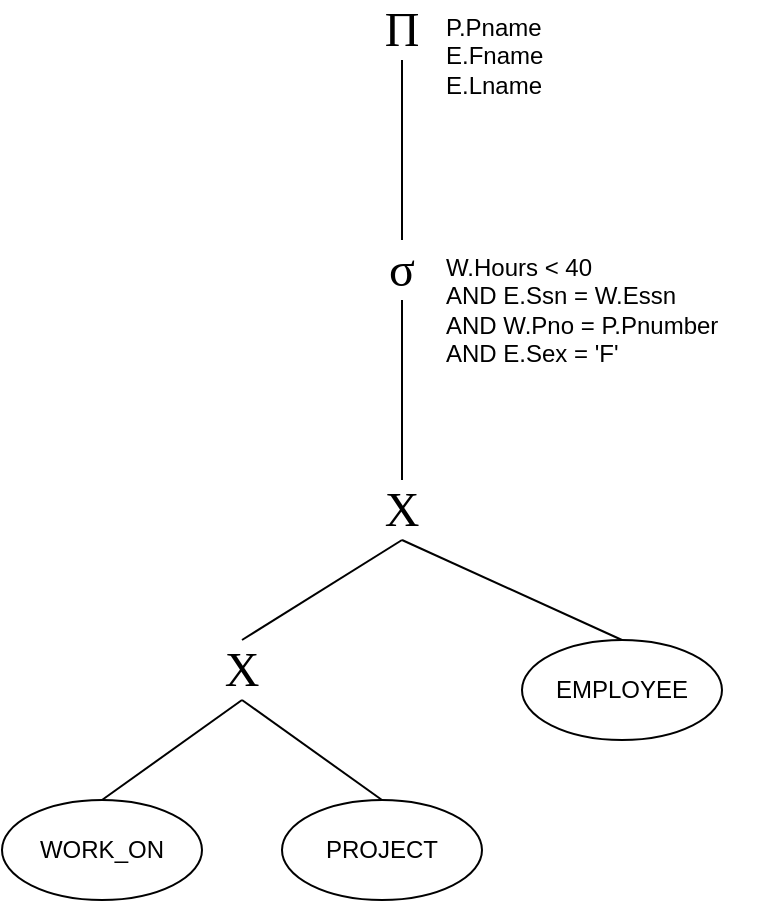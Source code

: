 <mxfile version="27.0.6">
  <diagram name="Page-1" id="oQliVh8OqPWIIuBrWx94">
    <mxGraphModel dx="644" dy="770" grid="1" gridSize="10" guides="1" tooltips="1" connect="1" arrows="1" fold="1" page="1" pageScale="1" pageWidth="850" pageHeight="1100" math="0" shadow="0">
      <root>
        <mxCell id="0" />
        <mxCell id="1" parent="0" />
        <mxCell id="xgFi1MBsW7geCt6oC8qf-4" style="edgeStyle=orthogonalEdgeStyle;rounded=0;orthogonalLoop=1;jettySize=auto;html=1;exitX=0.5;exitY=1;exitDx=0;exitDy=0;entryX=0.5;entryY=0;entryDx=0;entryDy=0;endArrow=none;startFill=0;" edge="1" parent="1" source="xgFi1MBsW7geCt6oC8qf-1" target="xgFi1MBsW7geCt6oC8qf-3">
          <mxGeometry relative="1" as="geometry" />
        </mxCell>
        <mxCell id="xgFi1MBsW7geCt6oC8qf-8" style="edgeStyle=orthogonalEdgeStyle;rounded=0;orthogonalLoop=1;jettySize=auto;html=1;exitX=0.5;exitY=1;exitDx=0;exitDy=0;entryX=0.5;entryY=0;entryDx=0;entryDy=0;endArrow=none;startFill=0;" edge="1" parent="1" source="xgFi1MBsW7geCt6oC8qf-3" target="xgFi1MBsW7geCt6oC8qf-7">
          <mxGeometry relative="1" as="geometry" />
        </mxCell>
        <mxCell id="xgFi1MBsW7geCt6oC8qf-13" style="rounded=0;orthogonalLoop=1;jettySize=auto;html=1;exitX=0.5;exitY=1;exitDx=0;exitDy=0;entryX=0.5;entryY=0;entryDx=0;entryDy=0;endArrow=none;startFill=0;" edge="1" parent="1" source="xgFi1MBsW7geCt6oC8qf-7" target="xgFi1MBsW7geCt6oC8qf-10">
          <mxGeometry relative="1" as="geometry" />
        </mxCell>
        <mxCell id="xgFi1MBsW7geCt6oC8qf-14" style="rounded=0;orthogonalLoop=1;jettySize=auto;html=1;exitX=0.5;exitY=1;exitDx=0;exitDy=0;entryX=0.5;entryY=0;entryDx=0;entryDy=0;endArrow=none;startFill=0;" edge="1" parent="1" source="xgFi1MBsW7geCt6oC8qf-7" target="xgFi1MBsW7geCt6oC8qf-9">
          <mxGeometry relative="1" as="geometry" />
        </mxCell>
        <mxCell id="xgFi1MBsW7geCt6oC8qf-7" value="X" style="text;html=1;align=center;verticalAlign=middle;whiteSpace=wrap;rounded=0;fontSize=24;fontFamily=Times New Roman;" vertex="1" parent="1">
          <mxGeometry x="280" y="440" width="40" height="30" as="geometry" />
        </mxCell>
        <mxCell id="xgFi1MBsW7geCt6oC8qf-9" value="EMPLOYEE" style="ellipse;whiteSpace=wrap;html=1;" vertex="1" parent="1">
          <mxGeometry x="360" y="520" width="100" height="50" as="geometry" />
        </mxCell>
        <mxCell id="xgFi1MBsW7geCt6oC8qf-15" style="rounded=0;orthogonalLoop=1;jettySize=auto;html=1;exitX=0.5;exitY=1;exitDx=0;exitDy=0;entryX=0.5;entryY=0;entryDx=0;entryDy=0;endArrow=none;startFill=0;" edge="1" parent="1" source="xgFi1MBsW7geCt6oC8qf-10" target="xgFi1MBsW7geCt6oC8qf-11">
          <mxGeometry relative="1" as="geometry" />
        </mxCell>
        <mxCell id="xgFi1MBsW7geCt6oC8qf-16" style="rounded=0;orthogonalLoop=1;jettySize=auto;html=1;exitX=0.5;exitY=1;exitDx=0;exitDy=0;entryX=0.5;entryY=0;entryDx=0;entryDy=0;endArrow=none;startFill=0;" edge="1" parent="1" source="xgFi1MBsW7geCt6oC8qf-10" target="xgFi1MBsW7geCt6oC8qf-12">
          <mxGeometry relative="1" as="geometry" />
        </mxCell>
        <mxCell id="xgFi1MBsW7geCt6oC8qf-10" value="X" style="text;html=1;align=center;verticalAlign=middle;whiteSpace=wrap;rounded=0;fontSize=24;fontFamily=Times New Roman;" vertex="1" parent="1">
          <mxGeometry x="200" y="520" width="40" height="30" as="geometry" />
        </mxCell>
        <mxCell id="xgFi1MBsW7geCt6oC8qf-11" value="WORK_ON" style="ellipse;whiteSpace=wrap;html=1;" vertex="1" parent="1">
          <mxGeometry x="100" y="600" width="100" height="50" as="geometry" />
        </mxCell>
        <mxCell id="xgFi1MBsW7geCt6oC8qf-12" value="PROJECT" style="ellipse;whiteSpace=wrap;html=1;" vertex="1" parent="1">
          <mxGeometry x="240" y="600" width="100" height="50" as="geometry" />
        </mxCell>
        <mxCell id="xgFi1MBsW7geCt6oC8qf-17" value="" style="group" vertex="1" connectable="0" parent="1">
          <mxGeometry x="280" y="320" width="200" height="70" as="geometry" />
        </mxCell>
        <mxCell id="xgFi1MBsW7geCt6oC8qf-3" value="σ" style="text;html=1;align=center;verticalAlign=middle;whiteSpace=wrap;rounded=0;fontSize=24;fontFamily=Times New Roman;" vertex="1" parent="xgFi1MBsW7geCt6oC8qf-17">
          <mxGeometry width="40" height="30" as="geometry" />
        </mxCell>
        <mxCell id="xgFi1MBsW7geCt6oC8qf-6" value="W.Hours &amp;lt; 40&lt;div&gt;AND E.Ssn = W.Essn&lt;/div&gt;&lt;div&gt;AND W.Pno = P.Pnumber&lt;/div&gt;&lt;div&gt;AND E.Sex = &#39;F&#39;&lt;/div&gt;" style="text;html=1;align=left;verticalAlign=top;resizable=0;points=[];autosize=1;strokeColor=none;fillColor=none;" vertex="1" parent="xgFi1MBsW7geCt6oC8qf-17">
          <mxGeometry x="40" width="160" height="70" as="geometry" />
        </mxCell>
        <mxCell id="xgFi1MBsW7geCt6oC8qf-18" value="" style="group" vertex="1" connectable="0" parent="1">
          <mxGeometry x="280" y="200" width="110" height="60" as="geometry" />
        </mxCell>
        <mxCell id="xgFi1MBsW7geCt6oC8qf-1" value="Π" style="text;html=1;align=center;verticalAlign=middle;whiteSpace=wrap;rounded=0;fontSize=24;fontFamily=Times New Roman;" vertex="1" parent="xgFi1MBsW7geCt6oC8qf-18">
          <mxGeometry width="40" height="30" as="geometry" />
        </mxCell>
        <mxCell id="xgFi1MBsW7geCt6oC8qf-5" value="P.Pname&lt;div&gt;E.Fname&lt;/div&gt;&lt;div&gt;E.Lname&lt;/div&gt;" style="text;html=1;align=left;verticalAlign=top;resizable=0;points=[];autosize=1;strokeColor=none;fillColor=none;" vertex="1" parent="xgFi1MBsW7geCt6oC8qf-18">
          <mxGeometry x="40" width="70" height="60" as="geometry" />
        </mxCell>
      </root>
    </mxGraphModel>
  </diagram>
</mxfile>
